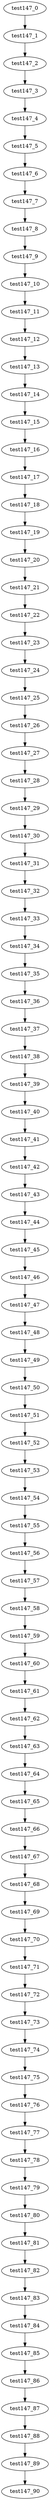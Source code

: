 digraph G {
test147_0->test147_1;
test147_1->test147_2;
test147_2->test147_3;
test147_3->test147_4;
test147_4->test147_5;
test147_5->test147_6;
test147_6->test147_7;
test147_7->test147_8;
test147_8->test147_9;
test147_9->test147_10;
test147_10->test147_11;
test147_11->test147_12;
test147_12->test147_13;
test147_13->test147_14;
test147_14->test147_15;
test147_15->test147_16;
test147_16->test147_17;
test147_17->test147_18;
test147_18->test147_19;
test147_19->test147_20;
test147_20->test147_21;
test147_21->test147_22;
test147_22->test147_23;
test147_23->test147_24;
test147_24->test147_25;
test147_25->test147_26;
test147_26->test147_27;
test147_27->test147_28;
test147_28->test147_29;
test147_29->test147_30;
test147_30->test147_31;
test147_31->test147_32;
test147_32->test147_33;
test147_33->test147_34;
test147_34->test147_35;
test147_35->test147_36;
test147_36->test147_37;
test147_37->test147_38;
test147_38->test147_39;
test147_39->test147_40;
test147_40->test147_41;
test147_41->test147_42;
test147_42->test147_43;
test147_43->test147_44;
test147_44->test147_45;
test147_45->test147_46;
test147_46->test147_47;
test147_47->test147_48;
test147_48->test147_49;
test147_49->test147_50;
test147_50->test147_51;
test147_51->test147_52;
test147_52->test147_53;
test147_53->test147_54;
test147_54->test147_55;
test147_55->test147_56;
test147_56->test147_57;
test147_57->test147_58;
test147_58->test147_59;
test147_59->test147_60;
test147_60->test147_61;
test147_61->test147_62;
test147_62->test147_63;
test147_63->test147_64;
test147_64->test147_65;
test147_65->test147_66;
test147_66->test147_67;
test147_67->test147_68;
test147_68->test147_69;
test147_69->test147_70;
test147_70->test147_71;
test147_71->test147_72;
test147_72->test147_73;
test147_73->test147_74;
test147_74->test147_75;
test147_75->test147_76;
test147_76->test147_77;
test147_77->test147_78;
test147_78->test147_79;
test147_79->test147_80;
test147_80->test147_81;
test147_81->test147_82;
test147_82->test147_83;
test147_83->test147_84;
test147_84->test147_85;
test147_85->test147_86;
test147_86->test147_87;
test147_87->test147_88;
test147_88->test147_89;
test147_89->test147_90;

}

